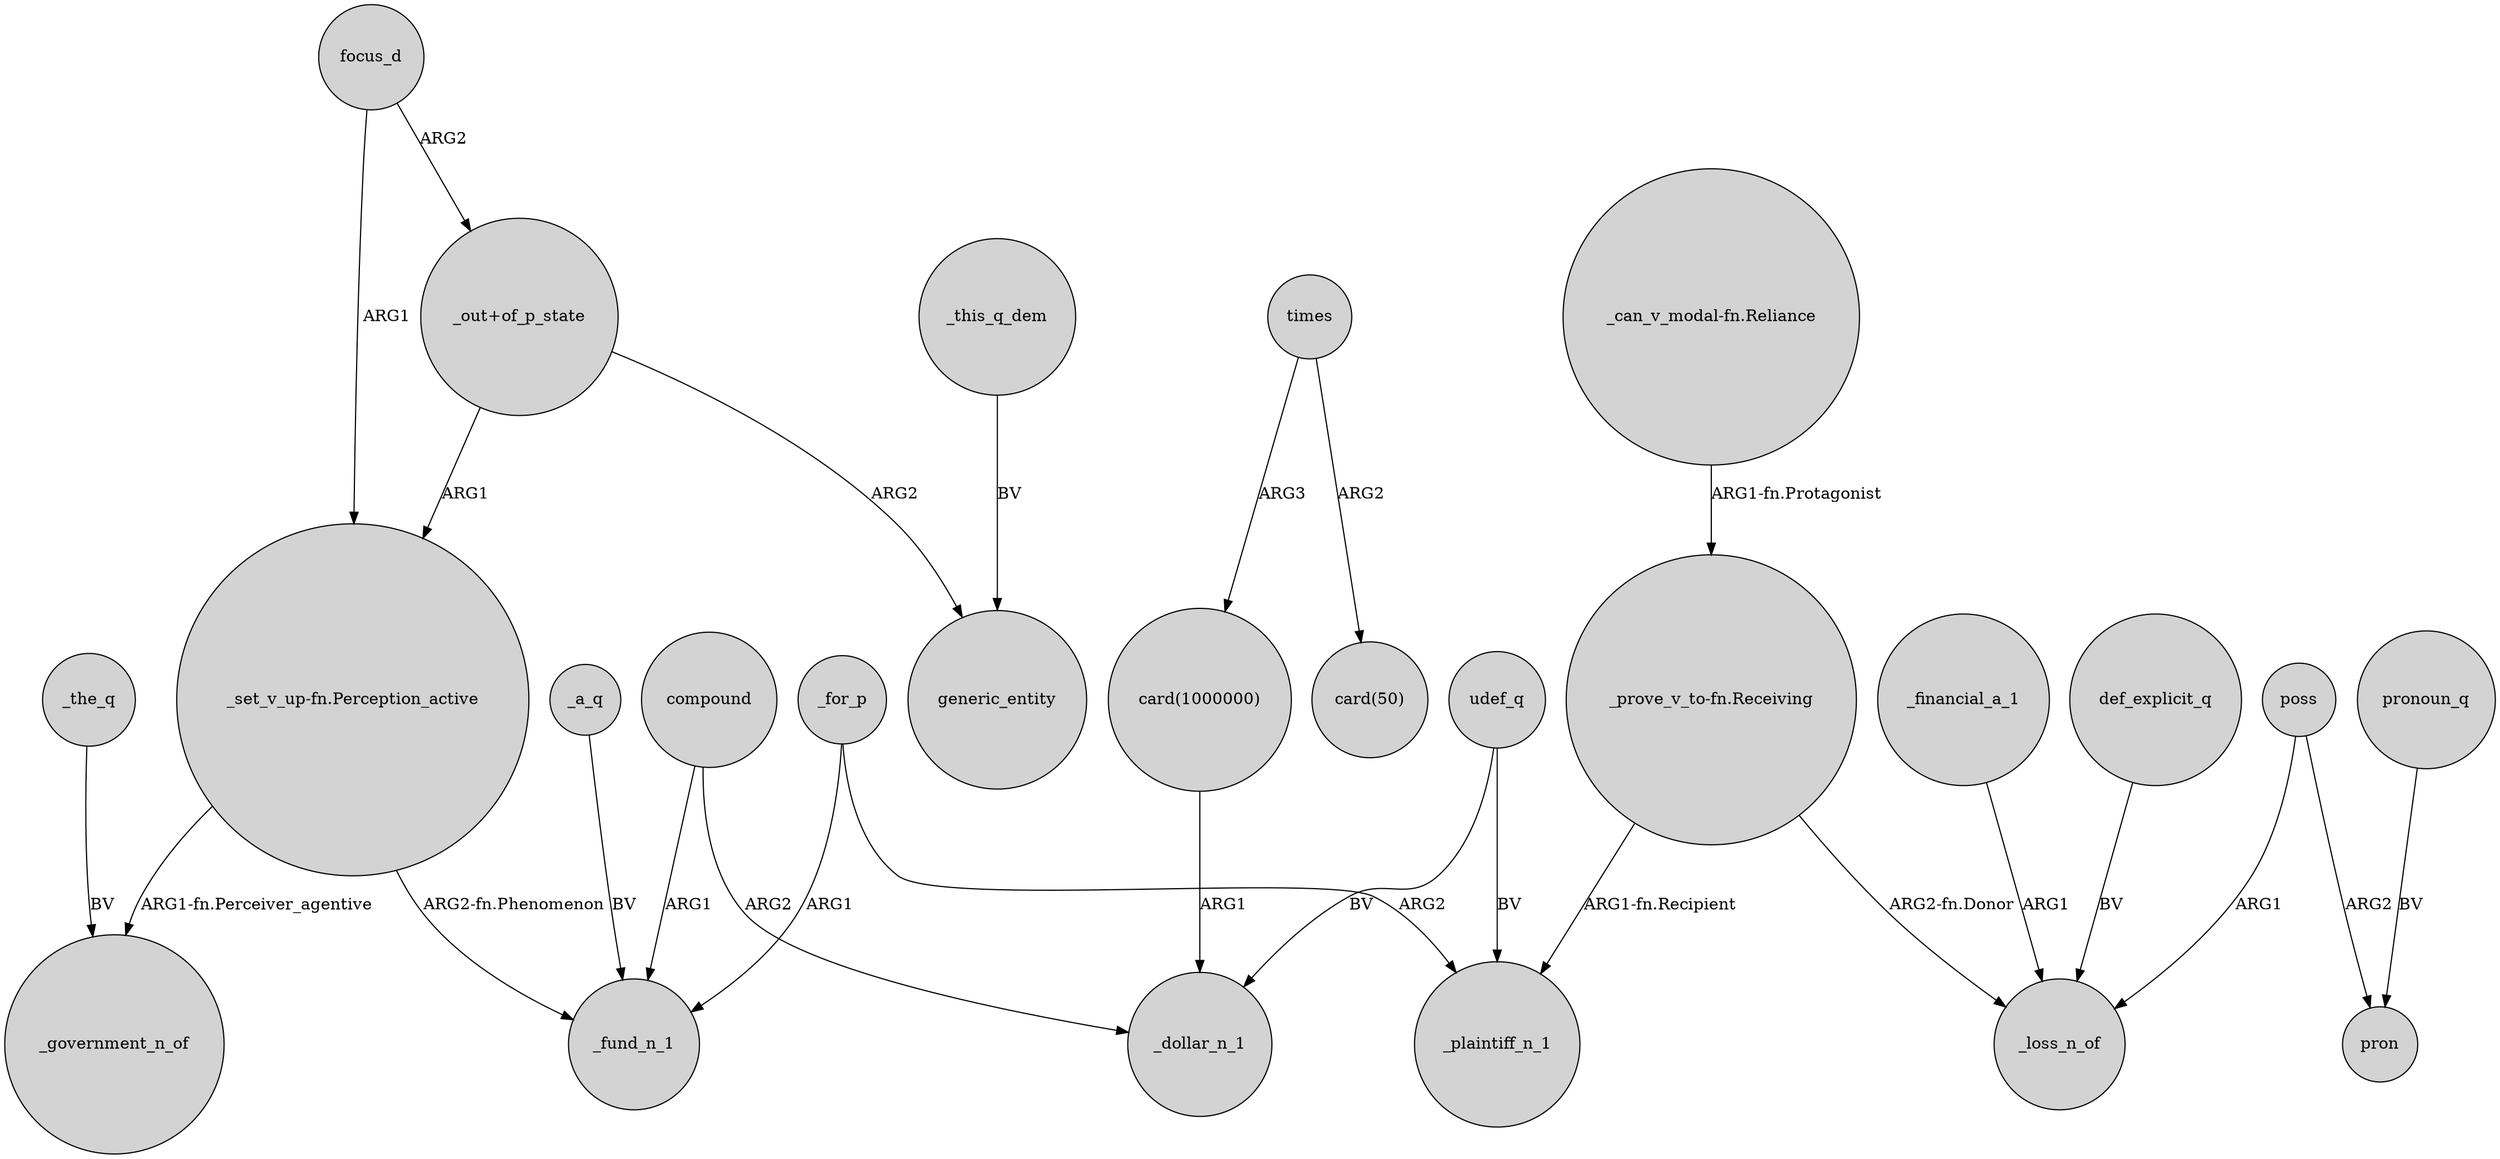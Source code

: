 digraph {
	node [shape=circle style=filled]
	compound -> _fund_n_1 [label=ARG1]
	"_can_v_modal-fn.Reliance" -> "_prove_v_to-fn.Receiving" [label="ARG1-fn.Protagonist"]
	times -> "card(50)" [label=ARG2]
	_a_q -> _fund_n_1 [label=BV]
	udef_q -> _plaintiff_n_1 [label=BV]
	def_explicit_q -> _loss_n_of [label=BV]
	"_set_v_up-fn.Perception_active" -> _fund_n_1 [label="ARG2-fn.Phenomenon"]
	times -> "card(1000000)" [label=ARG3]
	"_prove_v_to-fn.Receiving" -> _loss_n_of [label="ARG2-fn.Donor"]
	compound -> _dollar_n_1 [label=ARG2]
	"_out+of_p_state" -> "_set_v_up-fn.Perception_active" [label=ARG1]
	"_set_v_up-fn.Perception_active" -> _government_n_of [label="ARG1-fn.Perceiver_agentive"]
	_financial_a_1 -> _loss_n_of [label=ARG1]
	pronoun_q -> pron [label=BV]
	"_prove_v_to-fn.Receiving" -> _plaintiff_n_1 [label="ARG1-fn.Recipient"]
	poss -> pron [label=ARG2]
	_this_q_dem -> generic_entity [label=BV]
	_for_p -> _fund_n_1 [label=ARG1]
	udef_q -> _dollar_n_1 [label=BV]
	"card(1000000)" -> _dollar_n_1 [label=ARG1]
	_the_q -> _government_n_of [label=BV]
	focus_d -> "_out+of_p_state" [label=ARG2]
	_for_p -> _plaintiff_n_1 [label=ARG2]
	focus_d -> "_set_v_up-fn.Perception_active" [label=ARG1]
	"_out+of_p_state" -> generic_entity [label=ARG2]
	poss -> _loss_n_of [label=ARG1]
}
